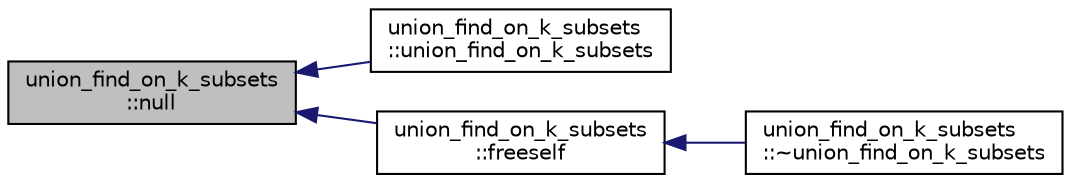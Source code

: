 digraph "union_find_on_k_subsets::null"
{
  edge [fontname="Helvetica",fontsize="10",labelfontname="Helvetica",labelfontsize="10"];
  node [fontname="Helvetica",fontsize="10",shape=record];
  rankdir="LR";
  Node583 [label="union_find_on_k_subsets\l::null",height=0.2,width=0.4,color="black", fillcolor="grey75", style="filled", fontcolor="black"];
  Node583 -> Node584 [dir="back",color="midnightblue",fontsize="10",style="solid",fontname="Helvetica"];
  Node584 [label="union_find_on_k_subsets\l::union_find_on_k_subsets",height=0.2,width=0.4,color="black", fillcolor="white", style="filled",URL="$d3/d1b/classunion__find__on__k__subsets.html#a17b8d772080d27f13f0b80caefd0e727"];
  Node583 -> Node585 [dir="back",color="midnightblue",fontsize="10",style="solid",fontname="Helvetica"];
  Node585 [label="union_find_on_k_subsets\l::freeself",height=0.2,width=0.4,color="black", fillcolor="white", style="filled",URL="$d3/d1b/classunion__find__on__k__subsets.html#a3e63adbe527692c3c73490de630fb371"];
  Node585 -> Node586 [dir="back",color="midnightblue",fontsize="10",style="solid",fontname="Helvetica"];
  Node586 [label="union_find_on_k_subsets\l::~union_find_on_k_subsets",height=0.2,width=0.4,color="black", fillcolor="white", style="filled",URL="$d3/d1b/classunion__find__on__k__subsets.html#a51899d7dd8c5b989b398fba473188060"];
}
